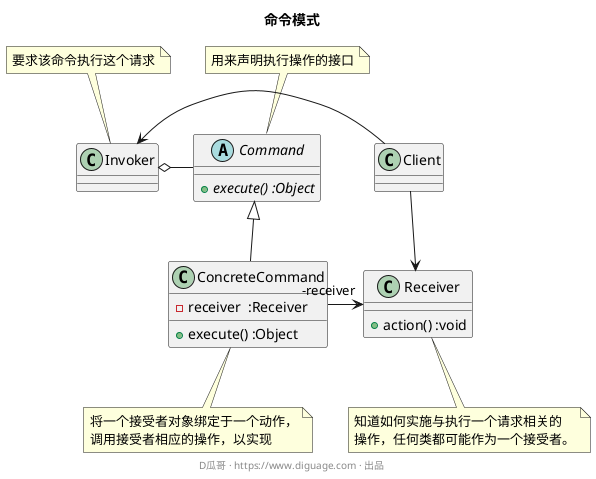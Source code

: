@startuml
title "**命令模式**"

abstract class Command {
  + {abstract} execute() :Object
}
note top: 用来声明执行操作的接口

class ConcreteCommand {
  - receiver  :Receiver
  + execute() :Object
}
note bottom: 将一个接受者对象绑定于一个动作，\n调用接受者相应的操作，以实现

class Invoker {
}
note top: 要求该命令执行这个请求

class Receiver {
  + action() :void
}
note bottom: 知道如何实施与执行一个请求相关的\n操作，任何类都可能作为一个接受者。

class Client {
}

Invoker o-right- Command

Command <|-- ConcreteCommand

Invoker <-right- Client
Client --> Receiver

Receiver <-left- "-receiver" ConcreteCommand

footer D瓜哥 · https://www.diguage.com · 出品
@enduml
